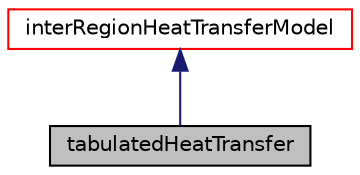 digraph "tabulatedHeatTransfer"
{
  bgcolor="transparent";
  edge [fontname="Helvetica",fontsize="10",labelfontname="Helvetica",labelfontsize="10"];
  node [fontname="Helvetica",fontsize="10",shape=record];
  Node1 [label="tabulatedHeatTransfer",height=0.2,width=0.4,color="black", fillcolor="grey75", style="filled", fontcolor="black"];
  Node2 -> Node1 [dir="back",color="midnightblue",fontsize="10",style="solid",fontname="Helvetica"];
  Node2 [label="interRegionHeatTransferModel",height=0.2,width=0.4,color="red",URL="$a01187.html",tooltip="Base class for inter region heat exchange. The derived classes must provide the heat transfer coeffis..."];
}
